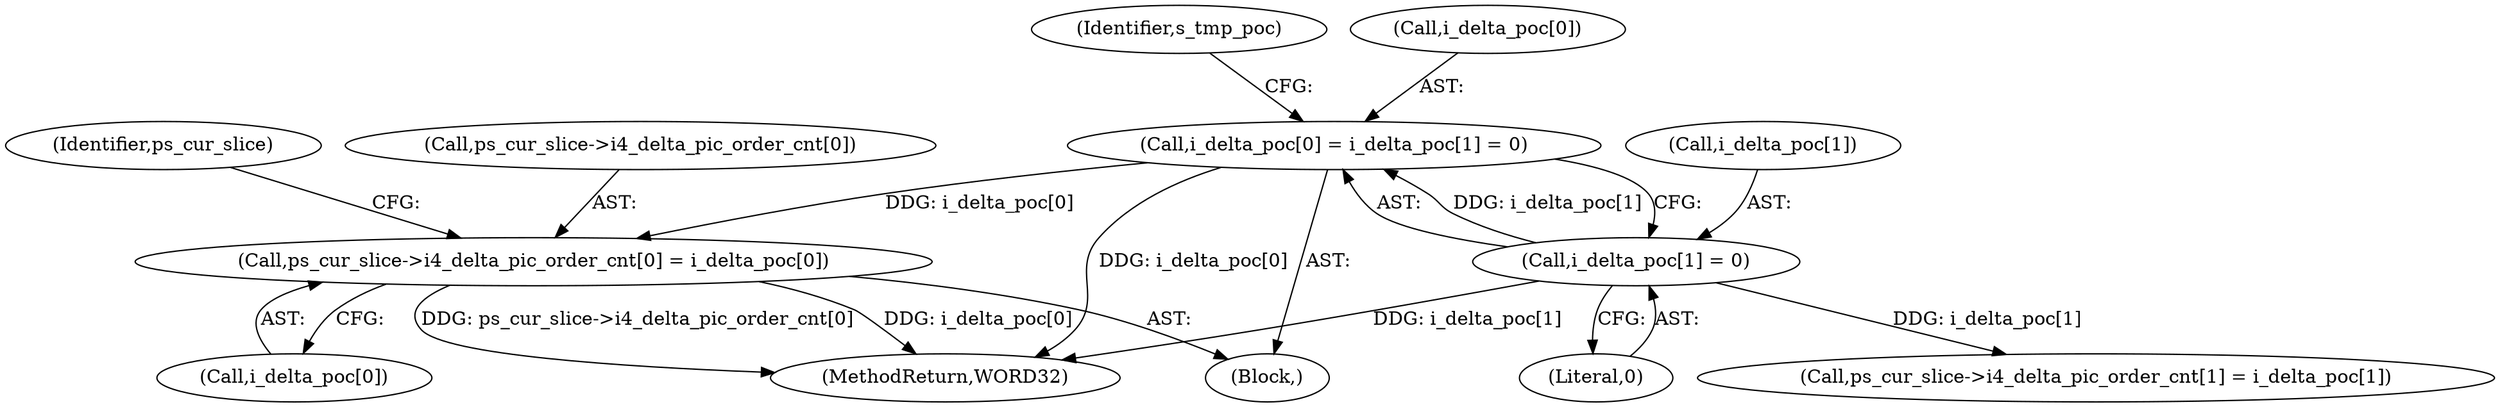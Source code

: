 digraph "0_Android_494561291a503840f385fbcd11d9bc5f4dc502b8_2@array" {
"1001484" [label="(Call,ps_cur_slice->i4_delta_pic_order_cnt[0] = i_delta_poc[0])"];
"1000714" [label="(Call,i_delta_poc[0] = i_delta_poc[1] = 0)"];
"1000718" [label="(Call,i_delta_poc[1] = 0)"];
"1000160" [label="(Block,)"];
"1001490" [label="(Call,i_delta_poc[0])"];
"1000714" [label="(Call,i_delta_poc[0] = i_delta_poc[1] = 0)"];
"1001496" [label="(Identifier,ps_cur_slice)"];
"1000725" [label="(Identifier,s_tmp_poc)"];
"1000719" [label="(Call,i_delta_poc[1])"];
"1001484" [label="(Call,ps_cur_slice->i4_delta_pic_order_cnt[0] = i_delta_poc[0])"];
"1000718" [label="(Call,i_delta_poc[1] = 0)"];
"1001493" [label="(Call,ps_cur_slice->i4_delta_pic_order_cnt[1] = i_delta_poc[1])"];
"1000722" [label="(Literal,0)"];
"1000715" [label="(Call,i_delta_poc[0])"];
"1002619" [label="(MethodReturn,WORD32)"];
"1001485" [label="(Call,ps_cur_slice->i4_delta_pic_order_cnt[0])"];
"1001484" -> "1000160"  [label="AST: "];
"1001484" -> "1001490"  [label="CFG: "];
"1001485" -> "1001484"  [label="AST: "];
"1001490" -> "1001484"  [label="AST: "];
"1001496" -> "1001484"  [label="CFG: "];
"1001484" -> "1002619"  [label="DDG: ps_cur_slice->i4_delta_pic_order_cnt[0]"];
"1001484" -> "1002619"  [label="DDG: i_delta_poc[0]"];
"1000714" -> "1001484"  [label="DDG: i_delta_poc[0]"];
"1000714" -> "1000160"  [label="AST: "];
"1000714" -> "1000718"  [label="CFG: "];
"1000715" -> "1000714"  [label="AST: "];
"1000718" -> "1000714"  [label="AST: "];
"1000725" -> "1000714"  [label="CFG: "];
"1000714" -> "1002619"  [label="DDG: i_delta_poc[0]"];
"1000718" -> "1000714"  [label="DDG: i_delta_poc[1]"];
"1000718" -> "1000722"  [label="CFG: "];
"1000719" -> "1000718"  [label="AST: "];
"1000722" -> "1000718"  [label="AST: "];
"1000718" -> "1002619"  [label="DDG: i_delta_poc[1]"];
"1000718" -> "1001493"  [label="DDG: i_delta_poc[1]"];
}
